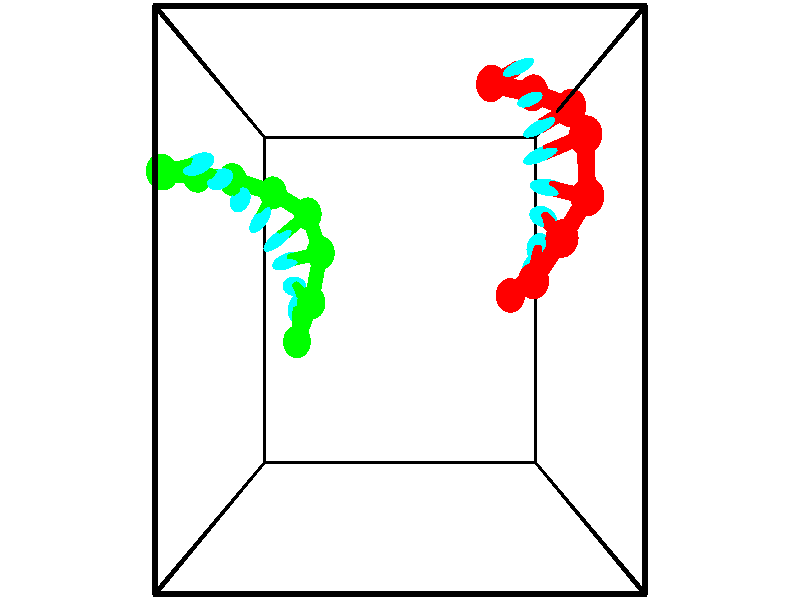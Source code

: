 // switches for output
#declare DRAW_BASES = 1; // possible values are 0, 1; only relevant for DNA ribbons
#declare DRAW_BASES_TYPE = 3; // possible values are 1, 2, 3; only relevant for DNA ribbons
#declare DRAW_FOG = 0; // set to 1 to enable fog

#include "colors.inc"

#include "transforms.inc"
background { rgb <1, 1, 1>}

#default {
   normal{
       ripples 0.25
       frequency 0.20
       turbulence 0.2
       lambda 5
   }
	finish {
		phong 0.1
		phong_size 40.
	}
}

// original window dimensions: 1024x640


// camera settings

camera {
	sky <-0, 1, 0>
	up <-0, 1, 0>
	right 1.6 * <1, 0, 0>
	location <2.5, 2.5, 11.1562>
	look_at <2.5, 2.5, 2.5>
	direction <0, 0, -8.6562>
	angle 67.0682
}


# declare cpy_camera_pos = <2.5, 2.5, 11.1562>;
# if (DRAW_FOG = 1)
fog {
	fog_type 2
	up vnormalize(cpy_camera_pos)
	color rgbt<1,1,1,0.3>
	distance 1e-5
	fog_alt 3e-3
	fog_offset 4
}
# end


// LIGHTS

# declare lum = 6;
global_settings {
	ambient_light rgb lum * <0.05, 0.05, 0.05>
	max_trace_level 15
}# declare cpy_direct_light_amount = 0.25;
light_source
{	1000 * <-1, -1, 1>,
	rgb lum * cpy_direct_light_amount
	parallel
}

light_source
{	1000 * <1, 1, -1>,
	rgb lum * cpy_direct_light_amount
	parallel
}

// strand 0

// nucleotide -1

// particle -1
sphere {
	<4.019935, 5.507865, 1.091949> 0.250000
	pigment { color rgbt <1,0,0,0> }
	no_shadow
}
cylinder {
	<4.211208, 5.522099, 1.442965>,  <4.325973, 5.530639, 1.653574>, 0.100000
	pigment { color rgbt <1,0,0,0> }
	no_shadow
}
cylinder {
	<4.211208, 5.522099, 1.442965>,  <4.019935, 5.507865, 1.091949>, 0.100000
	pigment { color rgbt <1,0,0,0> }
	no_shadow
}

// particle -1
sphere {
	<4.211208, 5.522099, 1.442965> 0.100000
	pigment { color rgbt <1,0,0,0> }
	no_shadow
}
sphere {
	0, 1
	scale<0.080000,0.200000,0.300000>
	matrix <0.284035, -0.951749, -0.116181,
		0.831062, 0.304807, -0.465219,
		0.478184, 0.035585, 0.877538,
		4.354664, 5.532774, 1.706226>
	pigment { color rgbt <0,1,1,0> }
	no_shadow
}
cylinder {
	<4.745907, 5.414517, 0.958544>,  <4.019935, 5.507865, 1.091949>, 0.130000
	pigment { color rgbt <1,0,0,0> }
	no_shadow
}

// nucleotide -1

// particle -1
sphere {
	<4.745907, 5.414517, 0.958544> 0.250000
	pigment { color rgbt <1,0,0,0> }
	no_shadow
}
cylinder {
	<4.640193, 5.263767, 1.313648>,  <4.576765, 5.173317, 1.526711>, 0.100000
	pigment { color rgbt <1,0,0,0> }
	no_shadow
}
cylinder {
	<4.640193, 5.263767, 1.313648>,  <4.745907, 5.414517, 0.958544>, 0.100000
	pigment { color rgbt <1,0,0,0> }
	no_shadow
}

// particle -1
sphere {
	<4.640193, 5.263767, 1.313648> 0.100000
	pigment { color rgbt <1,0,0,0> }
	no_shadow
}
sphere {
	0, 1
	scale<0.080000,0.200000,0.300000>
	matrix <0.303751, -0.906170, -0.294263,
		0.915363, 0.191889, 0.353962,
		-0.264285, -0.376874, 0.887761,
		4.560908, 5.150705, 1.579977>
	pigment { color rgbt <0,1,1,0> }
	no_shadow
}
cylinder {
	<5.267817, 5.104774, 1.340139>,  <4.745907, 5.414517, 0.958544>, 0.130000
	pigment { color rgbt <1,0,0,0> }
	no_shadow
}

// nucleotide -1

// particle -1
sphere {
	<5.267817, 5.104774, 1.340139> 0.250000
	pigment { color rgbt <1,0,0,0> }
	no_shadow
}
cylinder {
	<4.945357, 4.919829, 1.487839>,  <4.751881, 4.808863, 1.576458>, 0.100000
	pigment { color rgbt <1,0,0,0> }
	no_shadow
}
cylinder {
	<4.945357, 4.919829, 1.487839>,  <5.267817, 5.104774, 1.340139>, 0.100000
	pigment { color rgbt <1,0,0,0> }
	no_shadow
}

// particle -1
sphere {
	<4.945357, 4.919829, 1.487839> 0.100000
	pigment { color rgbt <1,0,0,0> }
	no_shadow
}
sphere {
	0, 1
	scale<0.080000,0.200000,0.300000>
	matrix <0.369499, -0.880767, -0.296174,
		0.462162, -0.102324, 0.880872,
		-0.806149, -0.462362, 0.369249,
		4.703512, 4.781121, 1.598613>
	pigment { color rgbt <0,1,1,0> }
	no_shadow
}
cylinder {
	<5.377274, 4.630790, 1.783296>,  <5.267817, 5.104774, 1.340139>, 0.130000
	pigment { color rgbt <1,0,0,0> }
	no_shadow
}

// nucleotide -1

// particle -1
sphere {
	<5.377274, 4.630790, 1.783296> 0.250000
	pigment { color rgbt <1,0,0,0> }
	no_shadow
}
cylinder {
	<5.022414, 4.521436, 1.634583>,  <4.809497, 4.455823, 1.545354>, 0.100000
	pigment { color rgbt <1,0,0,0> }
	no_shadow
}
cylinder {
	<5.022414, 4.521436, 1.634583>,  <5.377274, 4.630790, 1.783296>, 0.100000
	pigment { color rgbt <1,0,0,0> }
	no_shadow
}

// particle -1
sphere {
	<5.022414, 4.521436, 1.634583> 0.100000
	pigment { color rgbt <1,0,0,0> }
	no_shadow
}
sphere {
	0, 1
	scale<0.080000,0.200000,0.300000>
	matrix <0.411295, -0.833766, -0.368336,
		-0.209284, -0.479682, 0.852118,
		-0.887151, -0.273385, -0.371784,
		4.756269, 4.439420, 1.523047>
	pigment { color rgbt <0,1,1,0> }
	no_shadow
}
cylinder {
	<5.406934, 3.831938, 1.791076>,  <5.377274, 4.630790, 1.783296>, 0.130000
	pigment { color rgbt <1,0,0,0> }
	no_shadow
}

// nucleotide -1

// particle -1
sphere {
	<5.406934, 3.831938, 1.791076> 0.250000
	pigment { color rgbt <1,0,0,0> }
	no_shadow
}
cylinder {
	<5.110881, 3.942080, 1.545675>,  <4.933250, 4.008166, 1.398435>, 0.100000
	pigment { color rgbt <1,0,0,0> }
	no_shadow
}
cylinder {
	<5.110881, 3.942080, 1.545675>,  <5.406934, 3.831938, 1.791076>, 0.100000
	pigment { color rgbt <1,0,0,0> }
	no_shadow
}

// particle -1
sphere {
	<5.110881, 3.942080, 1.545675> 0.100000
	pigment { color rgbt <1,0,0,0> }
	no_shadow
}
sphere {
	0, 1
	scale<0.080000,0.200000,0.300000>
	matrix <0.117866, -0.845079, -0.521488,
		-0.662052, -0.458281, 0.593014,
		-0.740132, 0.275355, -0.613502,
		4.888842, 4.024687, 1.361625>
	pigment { color rgbt <0,1,1,0> }
	no_shadow
}
cylinder {
	<5.033125, 3.300929, 1.711776>,  <5.406934, 3.831938, 1.791076>, 0.130000
	pigment { color rgbt <1,0,0,0> }
	no_shadow
}

// nucleotide -1

// particle -1
sphere {
	<5.033125, 3.300929, 1.711776> 0.250000
	pigment { color rgbt <1,0,0,0> }
	no_shadow
}
cylinder {
	<4.941671, 3.503620, 1.379282>,  <4.886799, 3.625235, 1.179785>, 0.100000
	pigment { color rgbt <1,0,0,0> }
	no_shadow
}
cylinder {
	<4.941671, 3.503620, 1.379282>,  <5.033125, 3.300929, 1.711776>, 0.100000
	pigment { color rgbt <1,0,0,0> }
	no_shadow
}

// particle -1
sphere {
	<4.941671, 3.503620, 1.379282> 0.100000
	pigment { color rgbt <1,0,0,0> }
	no_shadow
}
sphere {
	0, 1
	scale<0.080000,0.200000,0.300000>
	matrix <0.141402, -0.827511, -0.543352,
		-0.963189, -0.241767, 0.117544,
		-0.228634, 0.506729, -0.831235,
		4.873081, 3.655639, 1.129911>
	pigment { color rgbt <0,1,1,0> }
	no_shadow
}
cylinder {
	<4.677863, 2.759158, 1.302710>,  <5.033125, 3.300929, 1.711776>, 0.130000
	pigment { color rgbt <1,0,0,0> }
	no_shadow
}

// nucleotide -1

// particle -1
sphere {
	<4.677863, 2.759158, 1.302710> 0.250000
	pigment { color rgbt <1,0,0,0> }
	no_shadow
}
cylinder {
	<4.786619, 3.039875, 1.039328>,  <4.851872, 3.208305, 0.881298>, 0.100000
	pigment { color rgbt <1,0,0,0> }
	no_shadow
}
cylinder {
	<4.786619, 3.039875, 1.039328>,  <4.677863, 2.759158, 1.302710>, 0.100000
	pigment { color rgbt <1,0,0,0> }
	no_shadow
}

// particle -1
sphere {
	<4.786619, 3.039875, 1.039328> 0.100000
	pigment { color rgbt <1,0,0,0> }
	no_shadow
}
sphere {
	0, 1
	scale<0.080000,0.200000,0.300000>
	matrix <0.155865, -0.707312, -0.689504,
		-0.949622, 0.084839, -0.301696,
		0.271890, 0.701792, -0.658455,
		4.868186, 3.250413, 0.841791>
	pigment { color rgbt <0,1,1,0> }
	no_shadow
}
cylinder {
	<4.413433, 2.565745, 0.688342>,  <4.677863, 2.759158, 1.302710>, 0.130000
	pigment { color rgbt <1,0,0,0> }
	no_shadow
}

// nucleotide -1

// particle -1
sphere {
	<4.413433, 2.565745, 0.688342> 0.250000
	pigment { color rgbt <1,0,0,0> }
	no_shadow
}
cylinder {
	<4.693590, 2.820545, 0.559544>,  <4.861684, 2.973425, 0.482265>, 0.100000
	pigment { color rgbt <1,0,0,0> }
	no_shadow
}
cylinder {
	<4.693590, 2.820545, 0.559544>,  <4.413433, 2.565745, 0.688342>, 0.100000
	pigment { color rgbt <1,0,0,0> }
	no_shadow
}

// particle -1
sphere {
	<4.693590, 2.820545, 0.559544> 0.100000
	pigment { color rgbt <1,0,0,0> }
	no_shadow
}
sphere {
	0, 1
	scale<0.080000,0.200000,0.300000>
	matrix <0.134725, -0.561002, -0.816778,
		-0.700928, 0.528684, -0.478741,
		0.700392, 0.637001, -0.321995,
		4.903708, 3.011645, 0.462945>
	pigment { color rgbt <0,1,1,0> }
	no_shadow
}
// strand 1

// nucleotide -1

// particle -1
sphere {
	<0.625020, 1.866844, 0.169275> 0.250000
	pigment { color rgbt <0,1,0,0> }
	no_shadow
}
cylinder {
	<0.587780, 2.162948, -0.097063>,  <0.565436, 2.340610, -0.256866>, 0.100000
	pigment { color rgbt <0,1,0,0> }
	no_shadow
}
cylinder {
	<0.587780, 2.162948, -0.097063>,  <0.625020, 1.866844, 0.169275>, 0.100000
	pigment { color rgbt <0,1,0,0> }
	no_shadow
}

// particle -1
sphere {
	<0.587780, 2.162948, -0.097063> 0.100000
	pigment { color rgbt <0,1,0,0> }
	no_shadow
}
sphere {
	0, 1
	scale<0.080000,0.200000,0.300000>
	matrix <-0.297706, 0.617458, 0.728091,
		0.950107, 0.266012, 0.162894,
		-0.093101, 0.740259, -0.665845,
		0.559850, 2.385025, -0.296816>
	pigment { color rgbt <0,1,1,0> }
	no_shadow
}
cylinder {
	<0.921985, 2.459615, 0.415511>,  <0.625020, 1.866844, 0.169275>, 0.130000
	pigment { color rgbt <0,1,0,0> }
	no_shadow
}

// nucleotide -1

// particle -1
sphere {
	<0.921985, 2.459615, 0.415511> 0.250000
	pigment { color rgbt <0,1,0,0> }
	no_shadow
}
cylinder {
	<0.696983, 2.606280, 0.119093>,  <0.561982, 2.694279, -0.058758>, 0.100000
	pigment { color rgbt <0,1,0,0> }
	no_shadow
}
cylinder {
	<0.696983, 2.606280, 0.119093>,  <0.921985, 2.459615, 0.415511>, 0.100000
	pigment { color rgbt <0,1,0,0> }
	no_shadow
}

// particle -1
sphere {
	<0.696983, 2.606280, 0.119093> 0.100000
	pigment { color rgbt <0,1,0,0> }
	no_shadow
}
sphere {
	0, 1
	scale<0.080000,0.200000,0.300000>
	matrix <-0.169100, 0.826320, 0.537215,
		0.809317, 0.427497, -0.402807,
		-0.562505, 0.366662, -0.741045,
		0.528232, 2.716279, -0.103220>
	pigment { color rgbt <0,1,1,0> }
	no_shadow
}
cylinder {
	<1.080160, 3.202465, 0.362398>,  <0.921985, 2.459615, 0.415511>, 0.130000
	pigment { color rgbt <0,1,0,0> }
	no_shadow
}

// nucleotide -1

// particle -1
sphere {
	<1.080160, 3.202465, 0.362398> 0.250000
	pigment { color rgbt <0,1,0,0> }
	no_shadow
}
cylinder {
	<0.708889, 3.140390, 0.227103>,  <0.486127, 3.103145, 0.145926>, 0.100000
	pigment { color rgbt <0,1,0,0> }
	no_shadow
}
cylinder {
	<0.708889, 3.140390, 0.227103>,  <1.080160, 3.202465, 0.362398>, 0.100000
	pigment { color rgbt <0,1,0,0> }
	no_shadow
}

// particle -1
sphere {
	<0.708889, 3.140390, 0.227103> 0.100000
	pigment { color rgbt <0,1,0,0> }
	no_shadow
}
sphere {
	0, 1
	scale<0.080000,0.200000,0.300000>
	matrix <-0.330528, 0.761415, 0.557673,
		0.170995, 0.629416, -0.758021,
		-0.928177, -0.155187, -0.338238,
		0.430436, 3.093834, 0.125632>
	pigment { color rgbt <0,1,1,0> }
	no_shadow
}
cylinder {
	<0.800506, 3.825796, 0.010230>,  <1.080160, 3.202465, 0.362398>, 0.130000
	pigment { color rgbt <0,1,0,0> }
	no_shadow
}

// nucleotide -1

// particle -1
sphere {
	<0.800506, 3.825796, 0.010230> 0.250000
	pigment { color rgbt <0,1,0,0> }
	no_shadow
}
cylinder {
	<0.508713, 3.589442, 0.148047>,  <0.333637, 3.447630, 0.230738>, 0.100000
	pigment { color rgbt <0,1,0,0> }
	no_shadow
}
cylinder {
	<0.508713, 3.589442, 0.148047>,  <0.800506, 3.825796, 0.010230>, 0.100000
	pigment { color rgbt <0,1,0,0> }
	no_shadow
}

// particle -1
sphere {
	<0.508713, 3.589442, 0.148047> 0.100000
	pigment { color rgbt <0,1,0,0> }
	no_shadow
}
sphere {
	0, 1
	scale<0.080000,0.200000,0.300000>
	matrix <-0.389601, 0.772965, 0.500735,
		-0.562196, 0.231044, -0.794075,
		-0.729484, -0.590883, 0.344543,
		0.289868, 3.412177, 0.251410>
	pigment { color rgbt <0,1,1,0> }
	no_shadow
}
cylinder {
	<0.144219, 4.158963, -0.051289>,  <0.800506, 3.825796, 0.010230>, 0.130000
	pigment { color rgbt <0,1,0,0> }
	no_shadow
}

// nucleotide -1

// particle -1
sphere {
	<0.144219, 4.158963, -0.051289> 0.250000
	pigment { color rgbt <0,1,0,0> }
	no_shadow
}
cylinder {
	<0.073330, 3.889495, 0.235699>,  <0.030797, 3.727814, 0.407891>, 0.100000
	pigment { color rgbt <0,1,0,0> }
	no_shadow
}
cylinder {
	<0.073330, 3.889495, 0.235699>,  <0.144219, 4.158963, -0.051289>, 0.100000
	pigment { color rgbt <0,1,0,0> }
	no_shadow
}

// particle -1
sphere {
	<0.073330, 3.889495, 0.235699> 0.100000
	pigment { color rgbt <0,1,0,0> }
	no_shadow
}
sphere {
	0, 1
	scale<0.080000,0.200000,0.300000>
	matrix <-0.445613, 0.704927, 0.551822,
		-0.877509, -0.221918, -0.425124,
		-0.177223, -0.673670, 0.717469,
		0.020163, 3.687394, 0.450939>
	pigment { color rgbt <0,1,1,0> }
	no_shadow
}
cylinder {
	<-0.561973, 4.335374, 0.108296>,  <0.144219, 4.158963, -0.051289>, 0.130000
	pigment { color rgbt <0,1,0,0> }
	no_shadow
}

// nucleotide -1

// particle -1
sphere {
	<-0.561973, 4.335374, 0.108296> 0.250000
	pigment { color rgbt <0,1,0,0> }
	no_shadow
}
cylinder {
	<-0.405354, 4.119226, 0.406207>,  <-0.311382, 3.989538, 0.584953>, 0.100000
	pigment { color rgbt <0,1,0,0> }
	no_shadow
}
cylinder {
	<-0.405354, 4.119226, 0.406207>,  <-0.561973, 4.335374, 0.108296>, 0.100000
	pigment { color rgbt <0,1,0,0> }
	no_shadow
}

// particle -1
sphere {
	<-0.405354, 4.119226, 0.406207> 0.100000
	pigment { color rgbt <0,1,0,0> }
	no_shadow
}
sphere {
	0, 1
	scale<0.080000,0.200000,0.300000>
	matrix <-0.401681, 0.627831, 0.666694,
		-0.827854, -0.560205, 0.028770,
		0.391548, -0.540368, 0.744776,
		-0.287889, 3.957116, 0.629640>
	pigment { color rgbt <0,1,1,0> }
	no_shadow
}
cylinder {
	<-1.069418, 4.326408, 0.534946>,  <-0.561973, 4.335374, 0.108296>, 0.130000
	pigment { color rgbt <0,1,0,0> }
	no_shadow
}

// nucleotide -1

// particle -1
sphere {
	<-1.069418, 4.326408, 0.534946> 0.250000
	pigment { color rgbt <0,1,0,0> }
	no_shadow
}
cylinder {
	<-0.765175, 4.253469, 0.784177>,  <-0.582629, 4.209706, 0.933715>, 0.100000
	pigment { color rgbt <0,1,0,0> }
	no_shadow
}
cylinder {
	<-0.765175, 4.253469, 0.784177>,  <-1.069418, 4.326408, 0.534946>, 0.100000
	pigment { color rgbt <0,1,0,0> }
	no_shadow
}

// particle -1
sphere {
	<-0.765175, 4.253469, 0.784177> 0.100000
	pigment { color rgbt <0,1,0,0> }
	no_shadow
}
sphere {
	0, 1
	scale<0.080000,0.200000,0.300000>
	matrix <-0.408020, 0.612242, 0.677259,
		-0.504969, -0.769356, 0.391276,
		0.760609, -0.182346, 0.623076,
		-0.536992, 4.198766, 0.971100>
	pigment { color rgbt <0,1,1,0> }
	no_shadow
}
cylinder {
	<-1.449805, 4.271748, 1.128859>,  <-1.069418, 4.326408, 0.534946>, 0.130000
	pigment { color rgbt <0,1,0,0> }
	no_shadow
}

// nucleotide -1

// particle -1
sphere {
	<-1.449805, 4.271748, 1.128859> 0.250000
	pigment { color rgbt <0,1,0,0> }
	no_shadow
}
cylinder {
	<-1.070194, 4.312329, 1.248227>,  <-0.842428, 4.336678, 1.319848>, 0.100000
	pigment { color rgbt <0,1,0,0> }
	no_shadow
}
cylinder {
	<-1.070194, 4.312329, 1.248227>,  <-1.449805, 4.271748, 1.128859>, 0.100000
	pigment { color rgbt <0,1,0,0> }
	no_shadow
}

// particle -1
sphere {
	<-1.070194, 4.312329, 1.248227> 0.100000
	pigment { color rgbt <0,1,0,0> }
	no_shadow
}
sphere {
	0, 1
	scale<0.080000,0.200000,0.300000>
	matrix <-0.301233, 0.570596, 0.763989,
		-0.092769, -0.814940, 0.572072,
		0.949027, 0.101452, 0.298421,
		-0.785486, 4.342765, 1.337753>
	pigment { color rgbt <0,1,1,0> }
	no_shadow
}
// box output
cylinder {
	<0.000000, 0.000000, 0.000000>,  <5.000000, 0.000000, 0.000000>, 0.025000
	pigment { color rgbt <0,0,0,0> }
	no_shadow
}
cylinder {
	<0.000000, 0.000000, 0.000000>,  <0.000000, 5.000000, 0.000000>, 0.025000
	pigment { color rgbt <0,0,0,0> }
	no_shadow
}
cylinder {
	<0.000000, 0.000000, 0.000000>,  <0.000000, 0.000000, 5.000000>, 0.025000
	pigment { color rgbt <0,0,0,0> }
	no_shadow
}
cylinder {
	<5.000000, 5.000000, 5.000000>,  <0.000000, 5.000000, 5.000000>, 0.025000
	pigment { color rgbt <0,0,0,0> }
	no_shadow
}
cylinder {
	<5.000000, 5.000000, 5.000000>,  <5.000000, 0.000000, 5.000000>, 0.025000
	pigment { color rgbt <0,0,0,0> }
	no_shadow
}
cylinder {
	<5.000000, 5.000000, 5.000000>,  <5.000000, 5.000000, 0.000000>, 0.025000
	pigment { color rgbt <0,0,0,0> }
	no_shadow
}
cylinder {
	<0.000000, 0.000000, 5.000000>,  <0.000000, 5.000000, 5.000000>, 0.025000
	pigment { color rgbt <0,0,0,0> }
	no_shadow
}
cylinder {
	<0.000000, 0.000000, 5.000000>,  <5.000000, 0.000000, 5.000000>, 0.025000
	pigment { color rgbt <0,0,0,0> }
	no_shadow
}
cylinder {
	<5.000000, 5.000000, 0.000000>,  <0.000000, 5.000000, 0.000000>, 0.025000
	pigment { color rgbt <0,0,0,0> }
	no_shadow
}
cylinder {
	<5.000000, 5.000000, 0.000000>,  <5.000000, 0.000000, 0.000000>, 0.025000
	pigment { color rgbt <0,0,0,0> }
	no_shadow
}
cylinder {
	<5.000000, 0.000000, 5.000000>,  <5.000000, 0.000000, 0.000000>, 0.025000
	pigment { color rgbt <0,0,0,0> }
	no_shadow
}
cylinder {
	<0.000000, 5.000000, 0.000000>,  <0.000000, 5.000000, 5.000000>, 0.025000
	pigment { color rgbt <0,0,0,0> }
	no_shadow
}
// end of box output
